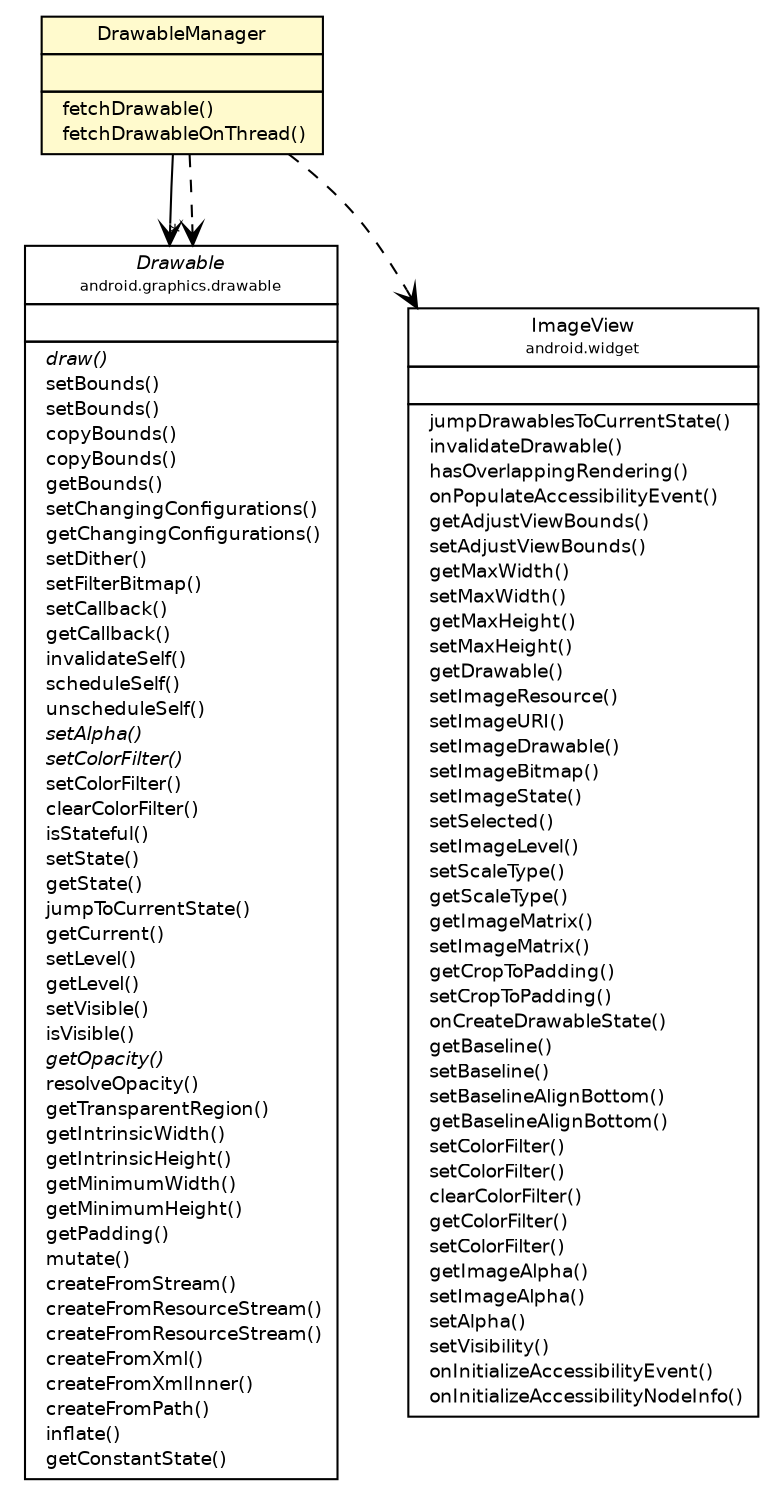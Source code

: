 #!/usr/local/bin/dot
#
# Class diagram 
# Generated by UMLGraph version 5.2 (http://www.umlgraph.org/)
#

digraph G {
	edge [fontname="Helvetica",fontsize=10,labelfontname="Helvetica",labelfontsize=10];
	node [fontname="Helvetica",fontsize=10,shape=plaintext];
	nodesep=0.25;
	ranksep=0.5;
	// com.heyzap.sdk.PreMarketDialog.DrawableManager
	c1255 [label=<<table title="com.heyzap.sdk.PreMarketDialog.DrawableManager" border="0" cellborder="1" cellspacing="0" cellpadding="2" port="p" bgcolor="lemonChiffon" href="./PreMarketDialog.DrawableManager.html">
		<tr><td><table border="0" cellspacing="0" cellpadding="1">
<tr><td align="center" balign="center"> DrawableManager </td></tr>
		</table></td></tr>
		<tr><td><table border="0" cellspacing="0" cellpadding="1">
<tr><td align="left" balign="left">  </td></tr>
		</table></td></tr>
		<tr><td><table border="0" cellspacing="0" cellpadding="1">
<tr><td align="left" balign="left">  fetchDrawable() </td></tr>
<tr><td align="left" balign="left">  fetchDrawableOnThread() </td></tr>
		</table></td></tr>
		</table>>, fontname="Helvetica", fontcolor="black", fontsize=9.0];
	// com.heyzap.sdk.PreMarketDialog.DrawableManager NAVASSOC android.graphics.drawable.Drawable
	c1255:p -> c1346:p [taillabel="", label="", headlabel="*", fontname="Helvetica", fontcolor="black", fontsize=10.0, color="black", arrowhead=open];
	// com.heyzap.sdk.PreMarketDialog.DrawableManager DEPEND android.widget.ImageView
	c1255:p -> c1347:p [taillabel="", label="", headlabel="", fontname="Helvetica", fontcolor="black", fontsize=10.0, color="black", arrowhead=open, style=dashed];
	// com.heyzap.sdk.PreMarketDialog.DrawableManager DEPEND android.graphics.drawable.Drawable
	c1255:p -> c1346:p [taillabel="", label="", headlabel="", fontname="Helvetica", fontcolor="black", fontsize=10.0, color="black", arrowhead=open, style=dashed];
	// android.graphics.drawable.Drawable
	c1346 [label=<<table title="android.graphics.drawable.Drawable" border="0" cellborder="1" cellspacing="0" cellpadding="2" port="p" href="http://java.sun.com/j2se/1.4.2/docs/api/android/graphics/drawable/Drawable.html">
		<tr><td><table border="0" cellspacing="0" cellpadding="1">
<tr><td align="center" balign="center"><font face="Helvetica-Oblique"> Drawable </font></td></tr>
<tr><td align="center" balign="center"><font point-size="7.0"> android.graphics.drawable </font></td></tr>
		</table></td></tr>
		<tr><td><table border="0" cellspacing="0" cellpadding="1">
<tr><td align="left" balign="left">  </td></tr>
		</table></td></tr>
		<tr><td><table border="0" cellspacing="0" cellpadding="1">
<tr><td align="left" balign="left"><font face="Helvetica-Oblique" point-size="9.0">  draw() </font></td></tr>
<tr><td align="left" balign="left">  setBounds() </td></tr>
<tr><td align="left" balign="left">  setBounds() </td></tr>
<tr><td align="left" balign="left">  copyBounds() </td></tr>
<tr><td align="left" balign="left">  copyBounds() </td></tr>
<tr><td align="left" balign="left">  getBounds() </td></tr>
<tr><td align="left" balign="left">  setChangingConfigurations() </td></tr>
<tr><td align="left" balign="left">  getChangingConfigurations() </td></tr>
<tr><td align="left" balign="left">  setDither() </td></tr>
<tr><td align="left" balign="left">  setFilterBitmap() </td></tr>
<tr><td align="left" balign="left">  setCallback() </td></tr>
<tr><td align="left" balign="left">  getCallback() </td></tr>
<tr><td align="left" balign="left">  invalidateSelf() </td></tr>
<tr><td align="left" balign="left">  scheduleSelf() </td></tr>
<tr><td align="left" balign="left">  unscheduleSelf() </td></tr>
<tr><td align="left" balign="left"><font face="Helvetica-Oblique" point-size="9.0">  setAlpha() </font></td></tr>
<tr><td align="left" balign="left"><font face="Helvetica-Oblique" point-size="9.0">  setColorFilter() </font></td></tr>
<tr><td align="left" balign="left">  setColorFilter() </td></tr>
<tr><td align="left" balign="left">  clearColorFilter() </td></tr>
<tr><td align="left" balign="left">  isStateful() </td></tr>
<tr><td align="left" balign="left">  setState() </td></tr>
<tr><td align="left" balign="left">  getState() </td></tr>
<tr><td align="left" balign="left">  jumpToCurrentState() </td></tr>
<tr><td align="left" balign="left">  getCurrent() </td></tr>
<tr><td align="left" balign="left">  setLevel() </td></tr>
<tr><td align="left" balign="left">  getLevel() </td></tr>
<tr><td align="left" balign="left">  setVisible() </td></tr>
<tr><td align="left" balign="left">  isVisible() </td></tr>
<tr><td align="left" balign="left"><font face="Helvetica-Oblique" point-size="9.0">  getOpacity() </font></td></tr>
<tr><td align="left" balign="left">  resolveOpacity() </td></tr>
<tr><td align="left" balign="left">  getTransparentRegion() </td></tr>
<tr><td align="left" balign="left">  getIntrinsicWidth() </td></tr>
<tr><td align="left" balign="left">  getIntrinsicHeight() </td></tr>
<tr><td align="left" balign="left">  getMinimumWidth() </td></tr>
<tr><td align="left" balign="left">  getMinimumHeight() </td></tr>
<tr><td align="left" balign="left">  getPadding() </td></tr>
<tr><td align="left" balign="left">  mutate() </td></tr>
<tr><td align="left" balign="left">  createFromStream() </td></tr>
<tr><td align="left" balign="left">  createFromResourceStream() </td></tr>
<tr><td align="left" balign="left">  createFromResourceStream() </td></tr>
<tr><td align="left" balign="left">  createFromXml() </td></tr>
<tr><td align="left" balign="left">  createFromXmlInner() </td></tr>
<tr><td align="left" balign="left">  createFromPath() </td></tr>
<tr><td align="left" balign="left">  inflate() </td></tr>
<tr><td align="left" balign="left">  getConstantState() </td></tr>
		</table></td></tr>
		</table>>, fontname="Helvetica", fontcolor="black", fontsize=9.0];
	// android.widget.ImageView
	c1347 [label=<<table title="android.widget.ImageView" border="0" cellborder="1" cellspacing="0" cellpadding="2" port="p" href="http://java.sun.com/j2se/1.4.2/docs/api/android/widget/ImageView.html">
		<tr><td><table border="0" cellspacing="0" cellpadding="1">
<tr><td align="center" balign="center"> ImageView </td></tr>
<tr><td align="center" balign="center"><font point-size="7.0"> android.widget </font></td></tr>
		</table></td></tr>
		<tr><td><table border="0" cellspacing="0" cellpadding="1">
<tr><td align="left" balign="left">  </td></tr>
		</table></td></tr>
		<tr><td><table border="0" cellspacing="0" cellpadding="1">
<tr><td align="left" balign="left">  jumpDrawablesToCurrentState() </td></tr>
<tr><td align="left" balign="left">  invalidateDrawable() </td></tr>
<tr><td align="left" balign="left">  hasOverlappingRendering() </td></tr>
<tr><td align="left" balign="left">  onPopulateAccessibilityEvent() </td></tr>
<tr><td align="left" balign="left">  getAdjustViewBounds() </td></tr>
<tr><td align="left" balign="left">  setAdjustViewBounds() </td></tr>
<tr><td align="left" balign="left">  getMaxWidth() </td></tr>
<tr><td align="left" balign="left">  setMaxWidth() </td></tr>
<tr><td align="left" balign="left">  getMaxHeight() </td></tr>
<tr><td align="left" balign="left">  setMaxHeight() </td></tr>
<tr><td align="left" balign="left">  getDrawable() </td></tr>
<tr><td align="left" balign="left">  setImageResource() </td></tr>
<tr><td align="left" balign="left">  setImageURI() </td></tr>
<tr><td align="left" balign="left">  setImageDrawable() </td></tr>
<tr><td align="left" balign="left">  setImageBitmap() </td></tr>
<tr><td align="left" balign="left">  setImageState() </td></tr>
<tr><td align="left" balign="left">  setSelected() </td></tr>
<tr><td align="left" balign="left">  setImageLevel() </td></tr>
<tr><td align="left" balign="left">  setScaleType() </td></tr>
<tr><td align="left" balign="left">  getScaleType() </td></tr>
<tr><td align="left" balign="left">  getImageMatrix() </td></tr>
<tr><td align="left" balign="left">  setImageMatrix() </td></tr>
<tr><td align="left" balign="left">  getCropToPadding() </td></tr>
<tr><td align="left" balign="left">  setCropToPadding() </td></tr>
<tr><td align="left" balign="left">  onCreateDrawableState() </td></tr>
<tr><td align="left" balign="left">  getBaseline() </td></tr>
<tr><td align="left" balign="left">  setBaseline() </td></tr>
<tr><td align="left" balign="left">  setBaselineAlignBottom() </td></tr>
<tr><td align="left" balign="left">  getBaselineAlignBottom() </td></tr>
<tr><td align="left" balign="left">  setColorFilter() </td></tr>
<tr><td align="left" balign="left">  setColorFilter() </td></tr>
<tr><td align="left" balign="left">  clearColorFilter() </td></tr>
<tr><td align="left" balign="left">  getColorFilter() </td></tr>
<tr><td align="left" balign="left">  setColorFilter() </td></tr>
<tr><td align="left" balign="left">  getImageAlpha() </td></tr>
<tr><td align="left" balign="left">  setImageAlpha() </td></tr>
<tr><td align="left" balign="left">  setAlpha() </td></tr>
<tr><td align="left" balign="left">  setVisibility() </td></tr>
<tr><td align="left" balign="left">  onInitializeAccessibilityEvent() </td></tr>
<tr><td align="left" balign="left">  onInitializeAccessibilityNodeInfo() </td></tr>
		</table></td></tr>
		</table>>, fontname="Helvetica", fontcolor="black", fontsize=9.0];
}

